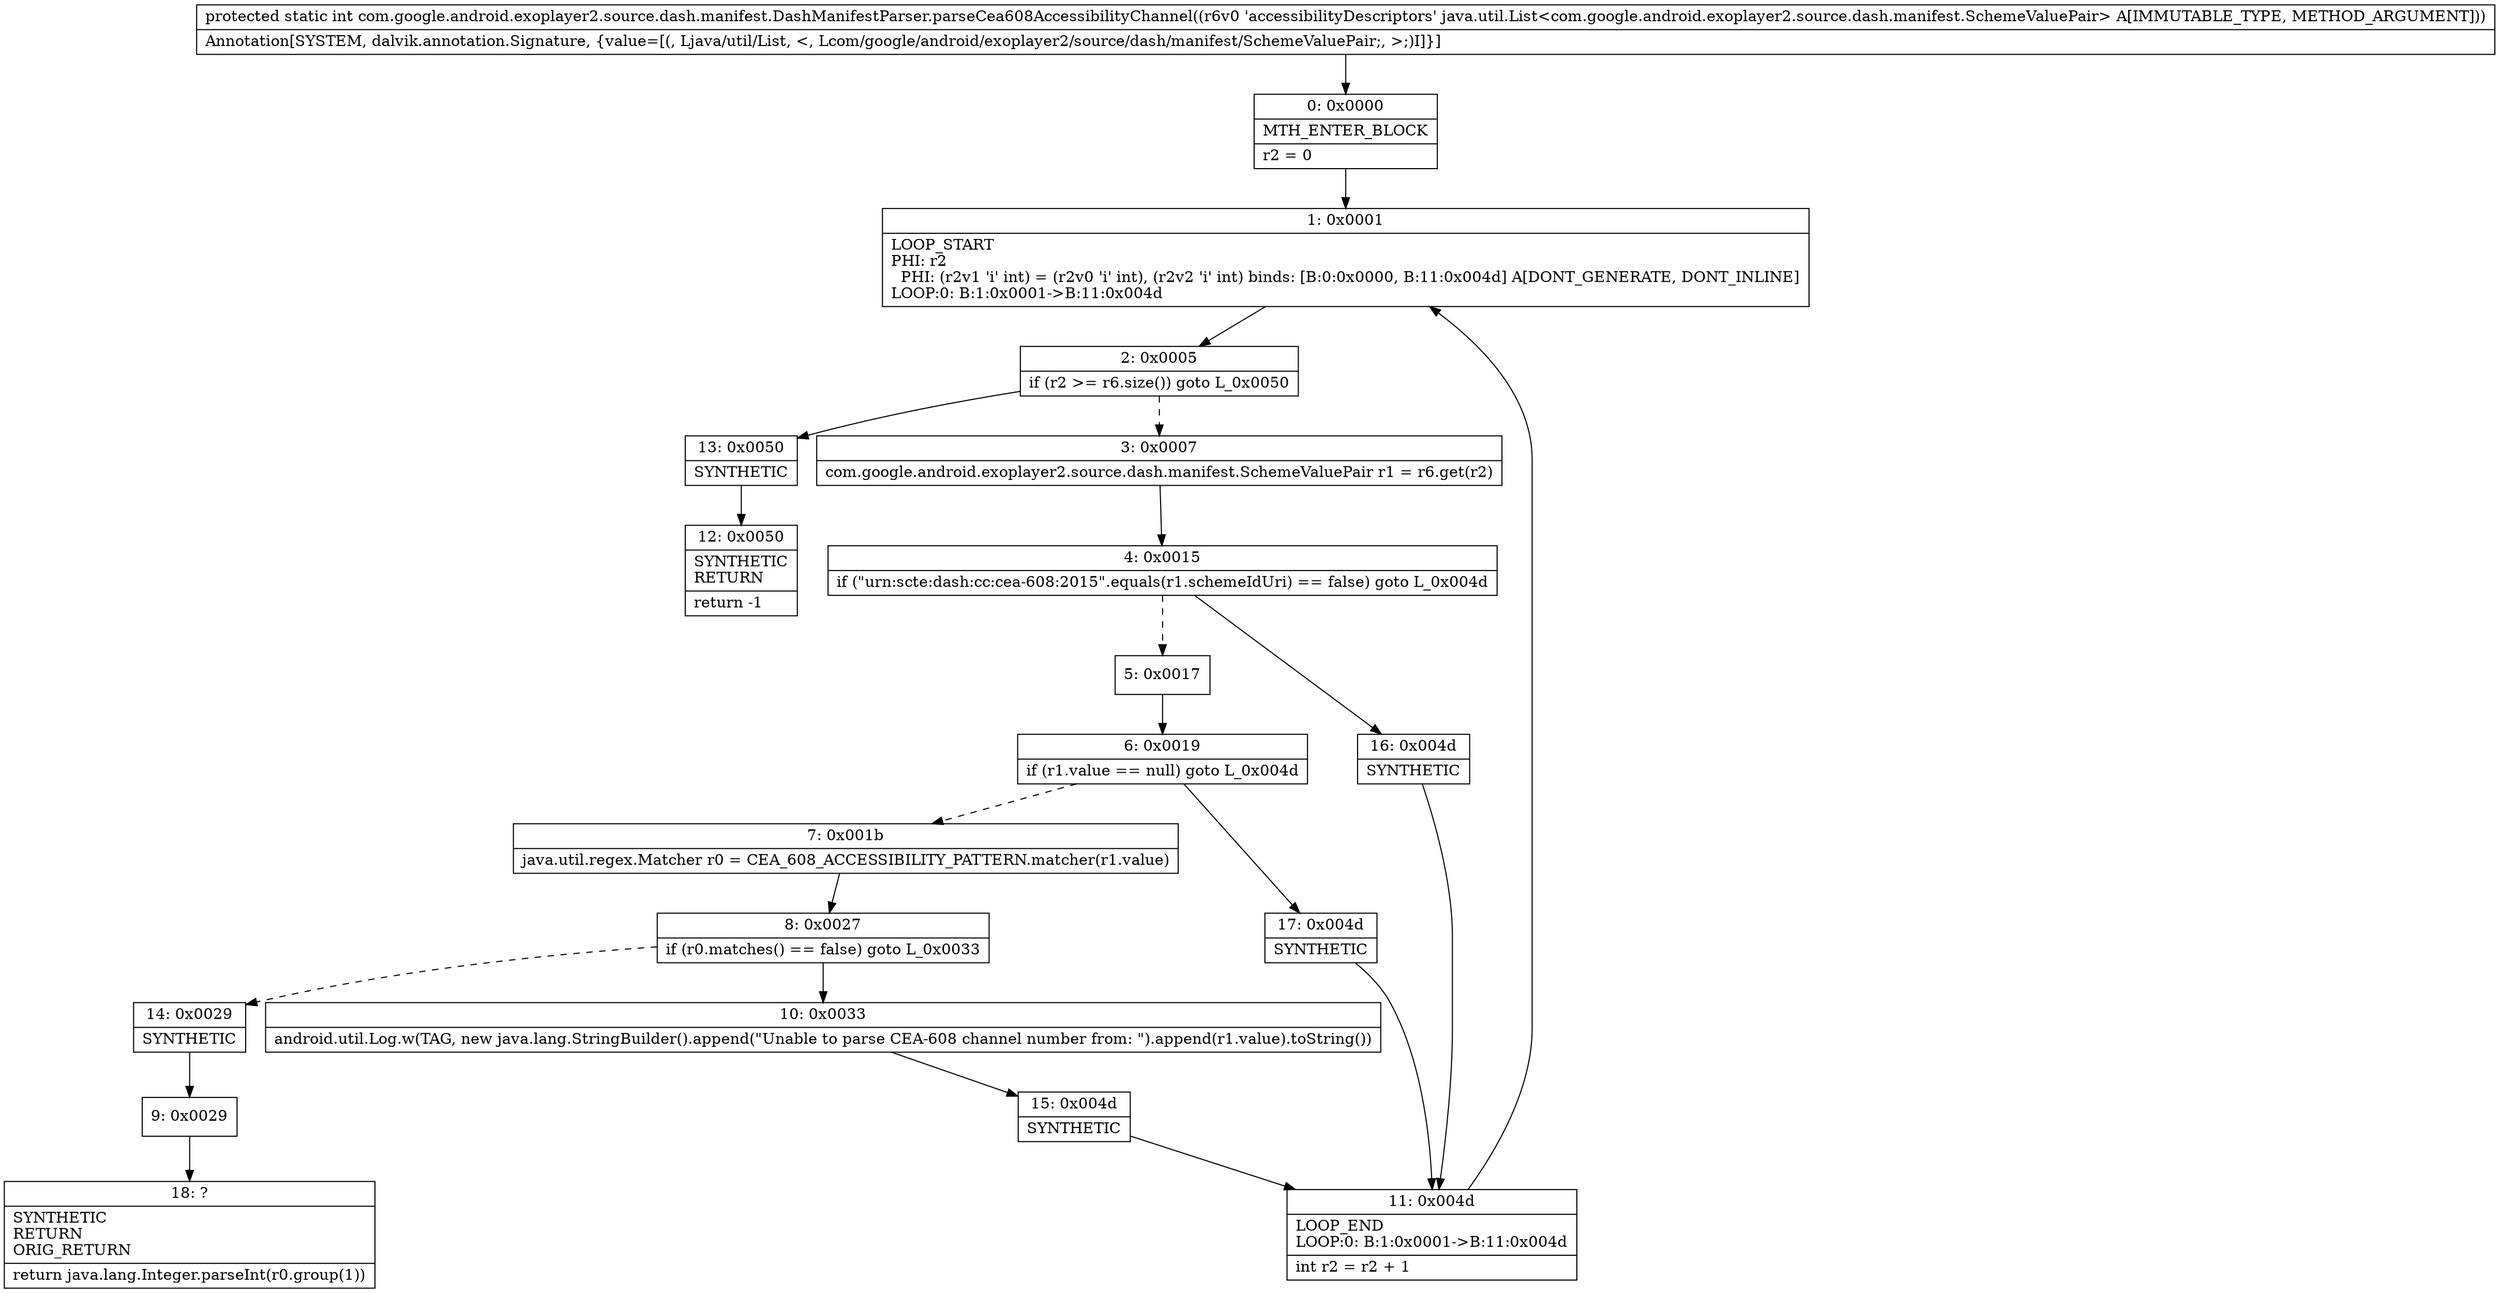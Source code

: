 digraph "CFG forcom.google.android.exoplayer2.source.dash.manifest.DashManifestParser.parseCea608AccessibilityChannel(Ljava\/util\/List;)I" {
Node_0 [shape=record,label="{0\:\ 0x0000|MTH_ENTER_BLOCK\l|r2 = 0\l}"];
Node_1 [shape=record,label="{1\:\ 0x0001|LOOP_START\lPHI: r2 \l  PHI: (r2v1 'i' int) = (r2v0 'i' int), (r2v2 'i' int) binds: [B:0:0x0000, B:11:0x004d] A[DONT_GENERATE, DONT_INLINE]\lLOOP:0: B:1:0x0001\-\>B:11:0x004d\l}"];
Node_2 [shape=record,label="{2\:\ 0x0005|if (r2 \>= r6.size()) goto L_0x0050\l}"];
Node_3 [shape=record,label="{3\:\ 0x0007|com.google.android.exoplayer2.source.dash.manifest.SchemeValuePair r1 = r6.get(r2)\l}"];
Node_4 [shape=record,label="{4\:\ 0x0015|if (\"urn:scte:dash:cc:cea\-608:2015\".equals(r1.schemeIdUri) == false) goto L_0x004d\l}"];
Node_5 [shape=record,label="{5\:\ 0x0017}"];
Node_6 [shape=record,label="{6\:\ 0x0019|if (r1.value == null) goto L_0x004d\l}"];
Node_7 [shape=record,label="{7\:\ 0x001b|java.util.regex.Matcher r0 = CEA_608_ACCESSIBILITY_PATTERN.matcher(r1.value)\l}"];
Node_8 [shape=record,label="{8\:\ 0x0027|if (r0.matches() == false) goto L_0x0033\l}"];
Node_9 [shape=record,label="{9\:\ 0x0029}"];
Node_10 [shape=record,label="{10\:\ 0x0033|android.util.Log.w(TAG, new java.lang.StringBuilder().append(\"Unable to parse CEA\-608 channel number from: \").append(r1.value).toString())\l}"];
Node_11 [shape=record,label="{11\:\ 0x004d|LOOP_END\lLOOP:0: B:1:0x0001\-\>B:11:0x004d\l|int r2 = r2 + 1\l}"];
Node_12 [shape=record,label="{12\:\ 0x0050|SYNTHETIC\lRETURN\l|return \-1\l}"];
Node_13 [shape=record,label="{13\:\ 0x0050|SYNTHETIC\l}"];
Node_14 [shape=record,label="{14\:\ 0x0029|SYNTHETIC\l}"];
Node_15 [shape=record,label="{15\:\ 0x004d|SYNTHETIC\l}"];
Node_16 [shape=record,label="{16\:\ 0x004d|SYNTHETIC\l}"];
Node_17 [shape=record,label="{17\:\ 0x004d|SYNTHETIC\l}"];
Node_18 [shape=record,label="{18\:\ ?|SYNTHETIC\lRETURN\lORIG_RETURN\l|return java.lang.Integer.parseInt(r0.group(1))\l}"];
MethodNode[shape=record,label="{protected static int com.google.android.exoplayer2.source.dash.manifest.DashManifestParser.parseCea608AccessibilityChannel((r6v0 'accessibilityDescriptors' java.util.List\<com.google.android.exoplayer2.source.dash.manifest.SchemeValuePair\> A[IMMUTABLE_TYPE, METHOD_ARGUMENT]))  | Annotation[SYSTEM, dalvik.annotation.Signature, \{value=[(, Ljava\/util\/List, \<, Lcom\/google\/android\/exoplayer2\/source\/dash\/manifest\/SchemeValuePair;, \>;)I]\}]\l}"];
MethodNode -> Node_0;
Node_0 -> Node_1;
Node_1 -> Node_2;
Node_2 -> Node_3[style=dashed];
Node_2 -> Node_13;
Node_3 -> Node_4;
Node_4 -> Node_5[style=dashed];
Node_4 -> Node_16;
Node_5 -> Node_6;
Node_6 -> Node_7[style=dashed];
Node_6 -> Node_17;
Node_7 -> Node_8;
Node_8 -> Node_10;
Node_8 -> Node_14[style=dashed];
Node_9 -> Node_18;
Node_10 -> Node_15;
Node_11 -> Node_1;
Node_13 -> Node_12;
Node_14 -> Node_9;
Node_15 -> Node_11;
Node_16 -> Node_11;
Node_17 -> Node_11;
}

